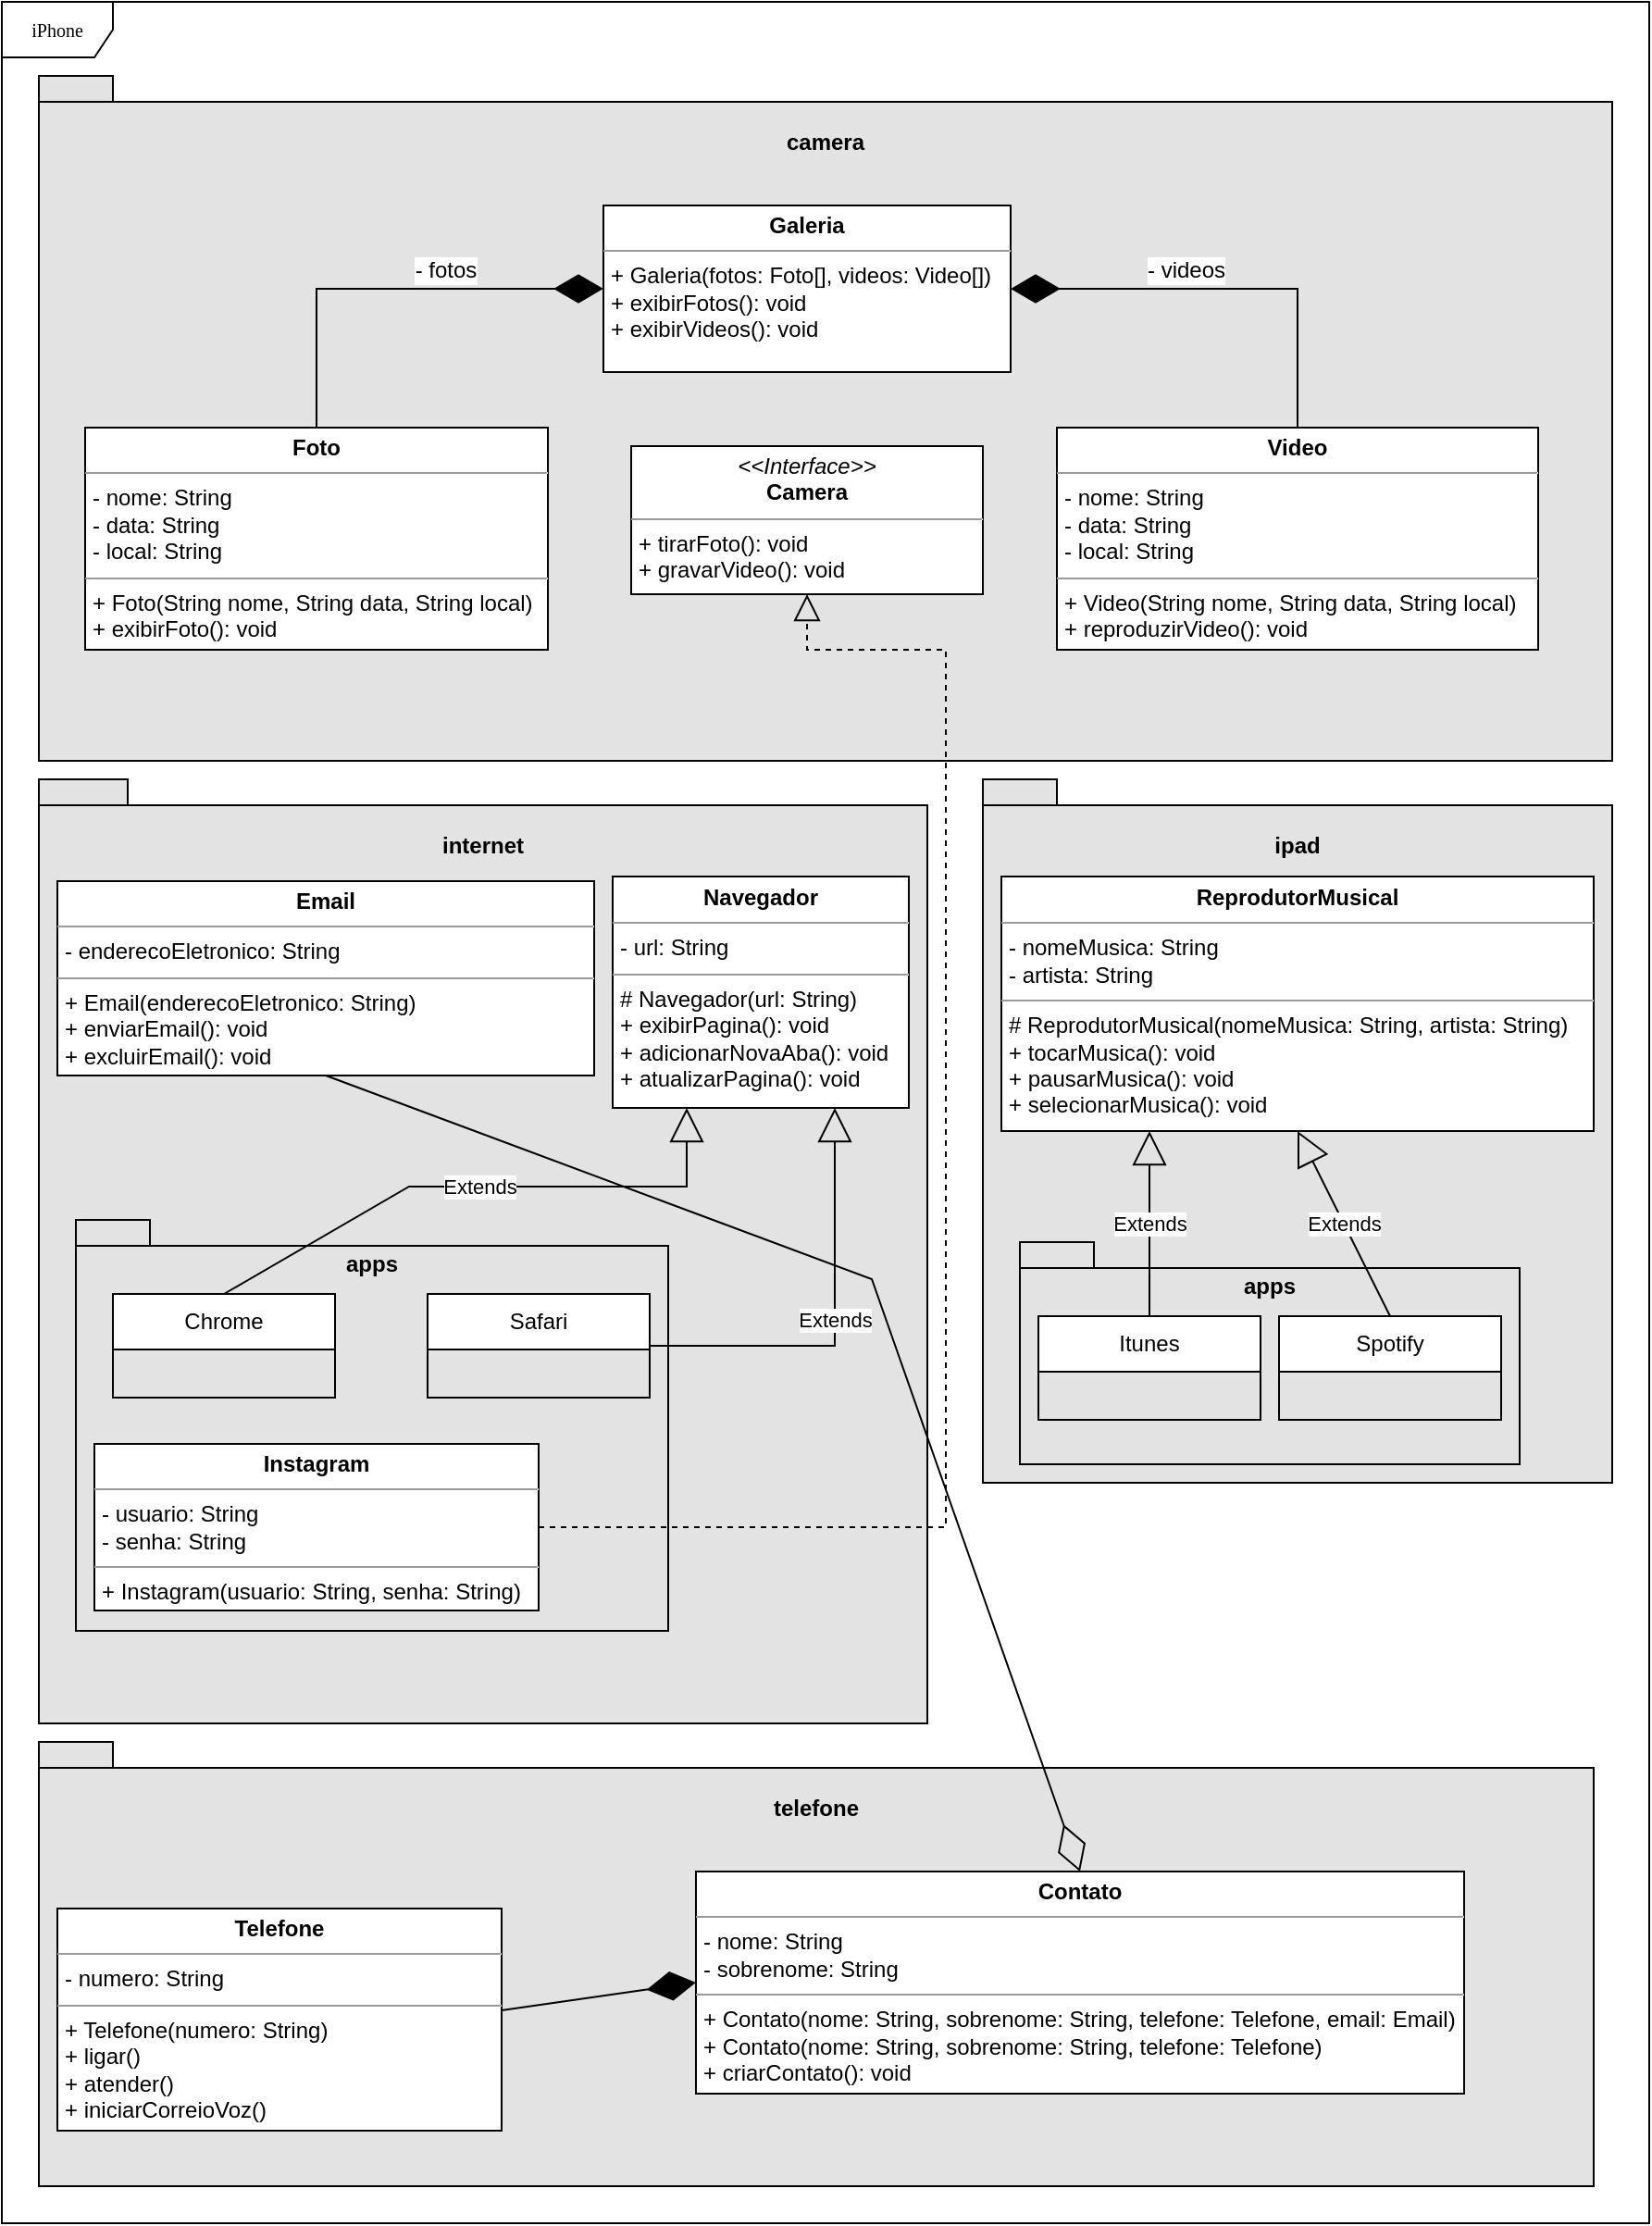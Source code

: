 <mxfile version="21.6.8" type="device">
  <diagram name="Page-1" id="c4acf3e9-155e-7222-9cf6-157b1a14988f">
    <mxGraphModel dx="2465" dy="3155" grid="1" gridSize="10" guides="1" tooltips="1" connect="1" arrows="1" fold="1" page="1" pageScale="1" pageWidth="850" pageHeight="1100" background="none" math="0" shadow="0">
      <root>
        <mxCell id="0" />
        <mxCell id="1" parent="0" />
        <mxCell id="Mkw8pJ0zq_z8xdQMw_YS-13" value="iPhone" style="shape=umlFrame;whiteSpace=wrap;html=1;rounded=0;shadow=0;comic=0;labelBackgroundColor=none;strokeWidth=1;fontFamily=Verdana;fontSize=10;align=center;" vertex="1" parent="1">
          <mxGeometry x="-800" y="-1490" width="890" height="1200" as="geometry" />
        </mxCell>
        <mxCell id="Mkw8pJ0zq_z8xdQMw_YS-14" value="&lt;p style=&quot;line-height: 120%;&quot;&gt;internet&lt;/p&gt;" style="shape=folder;fontStyle=1;spacingTop=10;tabWidth=40;tabHeight=14;tabPosition=left;html=1;whiteSpace=wrap;align=center;verticalAlign=top;labelBackgroundColor=none;fillColor=#E3E3E3;" vertex="1" parent="1">
          <mxGeometry x="-780" y="-1070" width="480" height="510" as="geometry" />
        </mxCell>
        <mxCell id="Mkw8pJ0zq_z8xdQMw_YS-19" value="&lt;p style=&quot;margin:0px;margin-top:4px;text-align:center;&quot;&gt;&lt;b&gt;Email&lt;/b&gt;&lt;/p&gt;&lt;hr size=&quot;1&quot;&gt;&lt;p style=&quot;margin:0px;margin-left:4px;&quot;&gt;- enderecoEletronico: String&lt;/p&gt;&lt;hr size=&quot;1&quot;&gt;&lt;p style=&quot;margin:0px;margin-left:4px;&quot;&gt;+ Email(enderecoEletronico: String)&lt;/p&gt;&lt;p style=&quot;margin:0px;margin-left:4px;&quot;&gt;+ enviarEmail(): void&lt;/p&gt;&lt;p style=&quot;margin:0px;margin-left:4px;&quot;&gt;+ excluirEmail(): void&lt;br&gt;&lt;/p&gt;" style="verticalAlign=top;align=left;overflow=fill;fontSize=12;fontFamily=Helvetica;html=1;whiteSpace=wrap;" vertex="1" parent="1">
          <mxGeometry x="-770" y="-1015" width="290" height="105" as="geometry" />
        </mxCell>
        <mxCell id="Mkw8pJ0zq_z8xdQMw_YS-20" value="&lt;p style=&quot;margin:0px;margin-top:4px;text-align:center;&quot;&gt;&lt;b&gt;Navegador&lt;/b&gt;&lt;/p&gt;&lt;hr size=&quot;1&quot;&gt;&lt;p style=&quot;margin:0px;margin-left:4px;&quot;&gt;- url: String&lt;/p&gt;&lt;hr size=&quot;1&quot;&gt;&lt;p style=&quot;margin:0px;margin-left:4px;&quot;&gt;# Navegador(url: String)&lt;/p&gt;&lt;p style=&quot;margin:0px;margin-left:4px;&quot;&gt;+ exibirPagina(): void&lt;/p&gt;&lt;p style=&quot;margin:0px;margin-left:4px;&quot;&gt;+ adicionarNovaAba(): void&lt;br&gt;&lt;/p&gt;&lt;p style=&quot;border-color: var(--border-color); margin: 0px 0px 0px 4px;&quot;&gt;+ atualizarPagina(): void&lt;br style=&quot;border-color: var(--border-color);&quot;&gt;&lt;/p&gt;&lt;p style=&quot;border-color: var(--border-color); margin: 0px 0px 0px 4px;&quot;&gt;&lt;br style=&quot;border-color: var(--border-color);&quot;&gt;&lt;/p&gt;" style="verticalAlign=top;align=left;overflow=fill;fontSize=12;fontFamily=Helvetica;html=1;whiteSpace=wrap;" vertex="1" parent="1">
          <mxGeometry x="-470" y="-1017.5" width="160" height="125" as="geometry" />
        </mxCell>
        <mxCell id="Mkw8pJ0zq_z8xdQMw_YS-59" value="apps" style="shape=folder;fontStyle=1;spacingTop=10;tabWidth=40;tabHeight=14;tabPosition=left;html=1;whiteSpace=wrap;verticalAlign=top;gradientColor=none;fillColor=#E3E3E3;" vertex="1" parent="1">
          <mxGeometry x="-760" y="-832" width="320" height="222" as="geometry" />
        </mxCell>
        <mxCell id="Mkw8pJ0zq_z8xdQMw_YS-61" value="Chrome" style="swimlane;fontStyle=0;childLayout=stackLayout;horizontal=1;startSize=30;fillColor=default;horizontalStack=0;resizeParent=1;resizeParentMax=0;resizeLast=0;collapsible=1;marginBottom=0;whiteSpace=wrap;html=1;" vertex="1" parent="1">
          <mxGeometry x="-740" y="-792" width="120" height="56" as="geometry" />
        </mxCell>
        <mxCell id="Mkw8pJ0zq_z8xdQMw_YS-65" value="Safari" style="swimlane;fontStyle=0;childLayout=stackLayout;horizontal=1;startSize=30;fillColor=default;horizontalStack=0;resizeParent=1;resizeParentMax=0;resizeLast=0;collapsible=1;marginBottom=0;whiteSpace=wrap;html=1;" vertex="1" parent="1">
          <mxGeometry x="-570" y="-792" width="120" height="56" as="geometry" />
        </mxCell>
        <mxCell id="Mkw8pJ0zq_z8xdQMw_YS-77" value="&lt;p style=&quot;line-height: 120%;&quot;&gt;ipad&lt;/p&gt;" style="shape=folder;fontStyle=1;spacingTop=10;tabWidth=40;tabHeight=14;tabPosition=left;html=1;whiteSpace=wrap;align=center;verticalAlign=top;labelBackgroundColor=none;fillColor=#E3E3E3;" vertex="1" parent="1">
          <mxGeometry x="-270" y="-1070" width="340" height="380" as="geometry" />
        </mxCell>
        <mxCell id="Mkw8pJ0zq_z8xdQMw_YS-79" value="&lt;p style=&quot;margin:0px;margin-top:4px;text-align:center;&quot;&gt;&lt;b&gt;ReprodutorMusical&lt;/b&gt;&lt;/p&gt;&lt;hr size=&quot;1&quot;&gt;&lt;p style=&quot;margin:0px;margin-left:4px;&quot;&gt;- nomeMusica: String&lt;/p&gt;&lt;p style=&quot;margin:0px;margin-left:4px;&quot;&gt;- artista: String&lt;/p&gt;&lt;hr size=&quot;1&quot;&gt;&lt;p style=&quot;margin:0px;margin-left:4px;&quot;&gt;#&amp;nbsp;ReprodutorMusical(nomeMusica: String, artista: String)&lt;/p&gt;&lt;p style=&quot;margin:0px;margin-left:4px;&quot;&gt;+ tocarMusica(): void&lt;/p&gt;&lt;p style=&quot;margin:0px;margin-left:4px;&quot;&gt;&lt;span style=&quot;background-color: initial;&quot;&gt;+ pausarMusica(): void&lt;/span&gt;&lt;br&gt;&lt;/p&gt;&lt;p style=&quot;border-color: var(--border-color); margin: 0px 0px 0px 4px;&quot;&gt;+ selecionarMusica(): void&lt;br style=&quot;border-color: var(--border-color);&quot;&gt;&lt;/p&gt;&lt;p style=&quot;border-color: var(--border-color); margin: 0px 0px 0px 4px;&quot;&gt;&lt;br style=&quot;border-color: var(--border-color);&quot;&gt;&lt;/p&gt;" style="verticalAlign=top;align=left;overflow=fill;fontSize=12;fontFamily=Helvetica;html=1;whiteSpace=wrap;" vertex="1" parent="1">
          <mxGeometry x="-260" y="-1017.5" width="320" height="137.5" as="geometry" />
        </mxCell>
        <mxCell id="Mkw8pJ0zq_z8xdQMw_YS-80" value="apps" style="shape=folder;fontStyle=1;spacingTop=10;tabWidth=40;tabHeight=14;tabPosition=left;html=1;whiteSpace=wrap;verticalAlign=top;gradientColor=none;fillColor=#E3E3E3;" vertex="1" parent="1">
          <mxGeometry x="-250" y="-820" width="270" height="120" as="geometry" />
        </mxCell>
        <mxCell id="Mkw8pJ0zq_z8xdQMw_YS-81" value="Itunes" style="swimlane;fontStyle=0;childLayout=stackLayout;horizontal=1;startSize=30;fillColor=default;horizontalStack=0;resizeParent=1;resizeParentMax=0;resizeLast=0;collapsible=1;marginBottom=0;whiteSpace=wrap;html=1;" vertex="1" parent="1">
          <mxGeometry x="-240" y="-780" width="120" height="56" as="geometry" />
        </mxCell>
        <mxCell id="Mkw8pJ0zq_z8xdQMw_YS-82" value="Spotify" style="swimlane;fontStyle=0;childLayout=stackLayout;horizontal=1;startSize=30;fillColor=default;horizontalStack=0;resizeParent=1;resizeParentMax=0;resizeLast=0;collapsible=1;marginBottom=0;whiteSpace=wrap;html=1;" vertex="1" parent="1">
          <mxGeometry x="-110" y="-780" width="120" height="56" as="geometry" />
        </mxCell>
        <mxCell id="Mkw8pJ0zq_z8xdQMw_YS-83" value="Extends" style="endArrow=block;endSize=16;endFill=0;html=1;rounded=0;labelBackgroundColor=default;entryX=0.25;entryY=1;entryDx=0;entryDy=0;" edge="1" parent="1" source="Mkw8pJ0zq_z8xdQMw_YS-81" target="Mkw8pJ0zq_z8xdQMw_YS-79">
          <mxGeometry width="160" relative="1" as="geometry">
            <mxPoint x="-330" y="-907.5" as="sourcePoint" />
            <mxPoint x="-170" y="-880" as="targetPoint" />
          </mxGeometry>
        </mxCell>
        <mxCell id="Mkw8pJ0zq_z8xdQMw_YS-84" value="Extends" style="endArrow=block;endSize=16;endFill=0;html=1;rounded=0;exitX=0.5;exitY=0;exitDx=0;exitDy=0;labelBackgroundColor=default;entryX=0.5;entryY=1;entryDx=0;entryDy=0;" edge="1" parent="1" source="Mkw8pJ0zq_z8xdQMw_YS-82" target="Mkw8pJ0zq_z8xdQMw_YS-79">
          <mxGeometry width="160" relative="1" as="geometry">
            <mxPoint x="-250" y="-907.5" as="sourcePoint" />
            <mxPoint x="-170" y="-830" as="targetPoint" />
          </mxGeometry>
        </mxCell>
        <mxCell id="Mkw8pJ0zq_z8xdQMw_YS-90" value="&lt;p style=&quot;margin:0px;margin-top:4px;text-align:center;&quot;&gt;&lt;b&gt;Instagram&lt;/b&gt;&lt;/p&gt;&lt;hr size=&quot;1&quot;&gt;&lt;p style=&quot;margin:0px;margin-left:4px;&quot;&gt;- usuario: String&lt;/p&gt;&lt;p style=&quot;margin:0px;margin-left:4px;&quot;&gt;- senha: String&lt;/p&gt;&lt;hr size=&quot;1&quot;&gt;&lt;p style=&quot;border-color: var(--border-color); margin: 0px 0px 0px 4px;&quot;&gt;+ Instagram(usuario: String, senha: String)&lt;/p&gt;" style="verticalAlign=top;align=left;overflow=fill;fontSize=12;fontFamily=Helvetica;html=1;whiteSpace=wrap;" vertex="1" parent="1">
          <mxGeometry x="-750" y="-711" width="240" height="90" as="geometry" />
        </mxCell>
        <mxCell id="Mkw8pJ0zq_z8xdQMw_YS-91" value="&lt;p style=&quot;line-height: 120%;&quot;&gt;camera&lt;/p&gt;" style="shape=folder;fontStyle=1;spacingTop=10;tabWidth=40;tabHeight=14;tabPosition=left;html=1;whiteSpace=wrap;align=center;verticalAlign=top;labelBackgroundColor=none;fillColor=#E3E3E3;" vertex="1" parent="1">
          <mxGeometry x="-780" y="-1450" width="850" height="370" as="geometry" />
        </mxCell>
        <mxCell id="Mkw8pJ0zq_z8xdQMw_YS-92" value="&lt;p style=&quot;margin:0px;margin-top:4px;text-align:center;&quot;&gt;&lt;b&gt;Galeria&lt;/b&gt;&lt;/p&gt;&lt;hr size=&quot;1&quot;&gt;&lt;p style=&quot;margin:0px;margin-left:4px;&quot;&gt;&lt;span style=&quot;background-color: initial;&quot;&gt;+ Galeria(fotos: Foto[], videos: Video[])&lt;/span&gt;&lt;br&gt;&lt;/p&gt;&lt;p style=&quot;margin:0px;margin-left:4px;&quot;&gt;+ exibir&lt;span style=&quot;background-color: initial;&quot;&gt;Fotos(): void&lt;/span&gt;&lt;/p&gt;&lt;p style=&quot;margin:0px;margin-left:4px;&quot;&gt;&lt;span style=&quot;background-color: initial;&quot;&gt;+ exibirVideos(): void&lt;/span&gt;&lt;/p&gt;&lt;p style=&quot;border-color: var(--border-color); margin: 0px 0px 0px 4px;&quot;&gt;&lt;br style=&quot;border-color: var(--border-color);&quot;&gt;&lt;/p&gt;" style="verticalAlign=top;align=left;overflow=fill;fontSize=12;fontFamily=Helvetica;html=1;whiteSpace=wrap;" vertex="1" parent="1">
          <mxGeometry x="-475" y="-1380" width="220" height="90" as="geometry" />
        </mxCell>
        <mxCell id="Mkw8pJ0zq_z8xdQMw_YS-95" value="Extends" style="endArrow=block;endSize=16;endFill=0;html=1;rounded=0;exitX=0.5;exitY=0;exitDx=0;exitDy=0;entryX=0.25;entryY=1;entryDx=0;entryDy=0;" edge="1" parent="1" source="Mkw8pJ0zq_z8xdQMw_YS-61" target="Mkw8pJ0zq_z8xdQMw_YS-20">
          <mxGeometry width="160" relative="1" as="geometry">
            <mxPoint x="-560" y="-880" as="sourcePoint" />
            <mxPoint x="-400" y="-880" as="targetPoint" />
            <Array as="points">
              <mxPoint x="-580" y="-850" />
              <mxPoint x="-430" y="-850" />
            </Array>
          </mxGeometry>
        </mxCell>
        <mxCell id="Mkw8pJ0zq_z8xdQMw_YS-96" value="Extends" style="endArrow=block;endSize=16;endFill=0;html=1;rounded=0;exitX=1;exitY=0.5;exitDx=0;exitDy=0;entryX=0.75;entryY=1;entryDx=0;entryDy=0;" edge="1" parent="1" source="Mkw8pJ0zq_z8xdQMw_YS-65" target="Mkw8pJ0zq_z8xdQMw_YS-20">
          <mxGeometry width="160" relative="1" as="geometry">
            <mxPoint x="-525" y="-782" as="sourcePoint" />
            <mxPoint x="-375" y="-882" as="targetPoint" />
            <Array as="points">
              <mxPoint x="-350" y="-764" />
              <mxPoint x="-350" y="-790" />
            </Array>
          </mxGeometry>
        </mxCell>
        <mxCell id="Mkw8pJ0zq_z8xdQMw_YS-99" value="&lt;p style=&quot;margin:0px;margin-top:4px;text-align:center;&quot;&gt;&lt;b&gt;Foto&lt;/b&gt;&lt;/p&gt;&lt;hr size=&quot;1&quot;&gt;&lt;p style=&quot;margin:0px;margin-left:4px;&quot;&gt;&lt;span style=&quot;background-color: initial;&quot;&gt;- nome: String&lt;/span&gt;&lt;br&gt;&lt;/p&gt;&lt;p style=&quot;margin:0px;margin-left:4px;&quot;&gt;- data: String&lt;/p&gt;&lt;p style=&quot;margin:0px;margin-left:4px;&quot;&gt;- local: String&lt;/p&gt;&lt;hr size=&quot;1&quot;&gt;&lt;p style=&quot;margin:0px;margin-left:4px;&quot;&gt;+ Foto(String nome, String data, String local)&lt;/p&gt;&lt;p style=&quot;margin:0px;margin-left:4px;&quot;&gt;+ exibir&lt;span style=&quot;background-color: initial;&quot;&gt;Foto(): void&lt;/span&gt;&lt;/p&gt;" style="verticalAlign=top;align=left;overflow=fill;fontSize=12;fontFamily=Helvetica;html=1;whiteSpace=wrap;" vertex="1" parent="1">
          <mxGeometry x="-755" y="-1260" width="250" height="120" as="geometry" />
        </mxCell>
        <mxCell id="Mkw8pJ0zq_z8xdQMw_YS-100" value="&lt;p style=&quot;margin:0px;margin-top:4px;text-align:center;&quot;&gt;&lt;b&gt;Video&lt;/b&gt;&lt;/p&gt;&lt;hr size=&quot;1&quot;&gt;&lt;p style=&quot;margin:0px;margin-left:4px;&quot;&gt;&lt;span style=&quot;background-color: initial;&quot;&gt;- nome: String&lt;/span&gt;&lt;br&gt;&lt;/p&gt;&lt;p style=&quot;margin:0px;margin-left:4px;&quot;&gt;- data: String&lt;/p&gt;&lt;p style=&quot;margin:0px;margin-left:4px;&quot;&gt;- local: String&lt;/p&gt;&lt;hr size=&quot;1&quot;&gt;&lt;p style=&quot;margin:0px;margin-left:4px;&quot;&gt;+ Video(String nome, String data, String local)&lt;/p&gt;&lt;p style=&quot;margin:0px;margin-left:4px;&quot;&gt;+ reproduzirVideo&lt;span style=&quot;background-color: initial;&quot;&gt;(): void&lt;/span&gt;&lt;/p&gt;" style="verticalAlign=top;align=left;overflow=fill;fontSize=12;fontFamily=Helvetica;html=1;whiteSpace=wrap;" vertex="1" parent="1">
          <mxGeometry x="-230" y="-1260" width="260" height="120" as="geometry" />
        </mxCell>
        <mxCell id="Mkw8pJ0zq_z8xdQMw_YS-104" value="" style="endArrow=diamondThin;endFill=1;endSize=24;html=1;rounded=0;exitX=0.5;exitY=0;exitDx=0;exitDy=0;entryX=0;entryY=0.5;entryDx=0;entryDy=0;" edge="1" parent="1" source="Mkw8pJ0zq_z8xdQMw_YS-99" target="Mkw8pJ0zq_z8xdQMw_YS-92">
          <mxGeometry width="160" relative="1" as="geometry">
            <mxPoint x="-360" y="-1140" as="sourcePoint" />
            <mxPoint x="-200" y="-1140" as="targetPoint" />
            <Array as="points">
              <mxPoint x="-630" y="-1335" />
            </Array>
          </mxGeometry>
        </mxCell>
        <mxCell id="Mkw8pJ0zq_z8xdQMw_YS-105" value="- fotos" style="text;html=1;strokeColor=none;fillColor=none;align=center;verticalAlign=middle;whiteSpace=wrap;rounded=0;labelBackgroundColor=default;" vertex="1" parent="1">
          <mxGeometry x="-590" y="-1360" width="60" height="30" as="geometry" />
        </mxCell>
        <mxCell id="Mkw8pJ0zq_z8xdQMw_YS-106" value="" style="endArrow=diamondThin;endFill=1;endSize=24;html=1;rounded=0;exitX=0.5;exitY=0;exitDx=0;exitDy=0;entryX=1;entryY=0.5;entryDx=0;entryDy=0;" edge="1" parent="1" source="Mkw8pJ0zq_z8xdQMw_YS-100" target="Mkw8pJ0zq_z8xdQMw_YS-92">
          <mxGeometry width="160" relative="1" as="geometry">
            <mxPoint x="-160" y="-1285" as="sourcePoint" />
            <mxPoint y="-1360" as="targetPoint" />
            <Array as="points">
              <mxPoint x="-100" y="-1335" />
            </Array>
          </mxGeometry>
        </mxCell>
        <mxCell id="Mkw8pJ0zq_z8xdQMw_YS-107" value="- videos" style="text;html=1;strokeColor=none;fillColor=none;align=center;verticalAlign=middle;whiteSpace=wrap;rounded=0;labelBackgroundColor=default;" vertex="1" parent="1">
          <mxGeometry x="-190" y="-1360" width="60" height="30" as="geometry" />
        </mxCell>
        <mxCell id="Mkw8pJ0zq_z8xdQMw_YS-109" value="&lt;p style=&quot;margin:0px;margin-top:4px;text-align:center;&quot;&gt;&lt;i&gt;&amp;lt;&amp;lt;Interface&amp;gt;&amp;gt;&lt;/i&gt;&lt;br&gt;&lt;b&gt;Camera&lt;/b&gt;&lt;/p&gt;&lt;hr size=&quot;1&quot;&gt;&lt;p style=&quot;margin:0px;margin-left:4px;&quot;&gt;&lt;/p&gt;&lt;p style=&quot;margin:0px;margin-left:4px;&quot;&gt;+ tirarFoto(): void&lt;br&gt;+ gravarVideo(): void&lt;/p&gt;" style="verticalAlign=top;align=left;overflow=fill;fontSize=12;fontFamily=Helvetica;html=1;whiteSpace=wrap;" vertex="1" parent="1">
          <mxGeometry x="-460" y="-1250" width="190" height="80" as="geometry" />
        </mxCell>
        <mxCell id="Mkw8pJ0zq_z8xdQMw_YS-110" value="" style="endArrow=block;dashed=1;endFill=0;endSize=12;html=1;rounded=0;exitX=1;exitY=0.5;exitDx=0;exitDy=0;entryX=0.5;entryY=1;entryDx=0;entryDy=0;" edge="1" parent="1" source="Mkw8pJ0zq_z8xdQMw_YS-90" target="Mkw8pJ0zq_z8xdQMw_YS-109">
          <mxGeometry width="160" relative="1" as="geometry">
            <mxPoint x="-435" y="-721.63" as="sourcePoint" />
            <mxPoint x="-380" y="-1170" as="targetPoint" />
            <Array as="points">
              <mxPoint x="-290" y="-666" />
              <mxPoint x="-290" y="-1140" />
              <mxPoint x="-365" y="-1140" />
            </Array>
          </mxGeometry>
        </mxCell>
        <mxCell id="Mkw8pJ0zq_z8xdQMw_YS-113" value="&lt;p style=&quot;line-height: 120%;&quot;&gt;telefone&lt;/p&gt;" style="shape=folder;fontStyle=1;spacingTop=10;tabWidth=40;tabHeight=14;tabPosition=left;html=1;whiteSpace=wrap;align=center;verticalAlign=top;labelBackgroundColor=none;fillColor=#E3E3E3;" vertex="1" parent="1">
          <mxGeometry x="-780" y="-550" width="840" height="240" as="geometry" />
        </mxCell>
        <mxCell id="Mkw8pJ0zq_z8xdQMw_YS-114" value="&lt;p style=&quot;margin:0px;margin-top:4px;text-align:center;&quot;&gt;&lt;b&gt;Telefone&lt;/b&gt;&lt;/p&gt;&lt;hr size=&quot;1&quot;&gt;&lt;p style=&quot;margin:0px;margin-left:4px;&quot;&gt;- numero: String&lt;br&gt;&lt;/p&gt;&lt;hr size=&quot;1&quot;&gt;&lt;p style=&quot;border-color: var(--border-color); margin: 0px 0px 0px 4px;&quot;&gt;+ Telefone(numero: String)&lt;/p&gt;&lt;p style=&quot;border-color: var(--border-color); margin: 0px 0px 0px 4px;&quot;&gt;+ ligar()&lt;/p&gt;&lt;p style=&quot;border-color: var(--border-color); margin: 0px 0px 0px 4px;&quot;&gt;+ atender()&lt;/p&gt;&lt;p style=&quot;border-color: var(--border-color); margin: 0px 0px 0px 4px;&quot;&gt;+ iniciarCorreioVoz()&lt;/p&gt;" style="verticalAlign=top;align=left;overflow=fill;fontSize=12;fontFamily=Helvetica;html=1;whiteSpace=wrap;" vertex="1" parent="1">
          <mxGeometry x="-770" y="-460" width="240" height="120" as="geometry" />
        </mxCell>
        <mxCell id="Mkw8pJ0zq_z8xdQMw_YS-115" value="&lt;p style=&quot;margin:0px;margin-top:4px;text-align:center;&quot;&gt;&lt;b&gt;Contato&lt;/b&gt;&lt;/p&gt;&lt;hr size=&quot;1&quot;&gt;&lt;p style=&quot;margin:0px;margin-left:4px;&quot;&gt;- nome: String&lt;br&gt;&lt;/p&gt;&lt;p style=&quot;margin:0px;margin-left:4px;&quot;&gt;- sobrenome: String&lt;/p&gt;&lt;hr size=&quot;1&quot;&gt;&lt;p style=&quot;border-color: var(--border-color); margin: 0px 0px 0px 4px;&quot;&gt;+ Contato(nome: String, sobrenome: String, telefone: Telefone, email: Email)&lt;/p&gt;&lt;p style=&quot;border-color: var(--border-color); margin: 0px 0px 0px 4px;&quot;&gt;+ Contato(nome: String, sobrenome: String, telefone: Telefone)&lt;/p&gt;&lt;p style=&quot;border-color: var(--border-color); margin: 0px 0px 0px 4px;&quot;&gt;+ criarContato(): void&lt;/p&gt;" style="verticalAlign=top;align=left;overflow=fill;fontSize=12;fontFamily=Helvetica;html=1;whiteSpace=wrap;" vertex="1" parent="1">
          <mxGeometry x="-425" y="-480" width="415" height="120" as="geometry" />
        </mxCell>
        <mxCell id="Mkw8pJ0zq_z8xdQMw_YS-124" value="" style="endArrow=diamondThin;endFill=1;endSize=24;html=1;rounded=0;entryX=0;entryY=0.5;entryDx=0;entryDy=0;" edge="1" parent="1" target="Mkw8pJ0zq_z8xdQMw_YS-115">
          <mxGeometry width="160" relative="1" as="geometry">
            <mxPoint x="-530" y="-405" as="sourcePoint" />
            <mxPoint x="-430" y="-401" as="targetPoint" />
          </mxGeometry>
        </mxCell>
        <mxCell id="Mkw8pJ0zq_z8xdQMw_YS-125" value="" style="endArrow=diamondThin;endFill=0;endSize=24;html=1;rounded=0;entryX=0.5;entryY=0;entryDx=0;entryDy=0;exitX=0.5;exitY=1;exitDx=0;exitDy=0;" edge="1" parent="1" source="Mkw8pJ0zq_z8xdQMw_YS-19" target="Mkw8pJ0zq_z8xdQMw_YS-115">
          <mxGeometry width="160" relative="1" as="geometry">
            <mxPoint x="-330" y="-520" as="sourcePoint" />
            <mxPoint x="-170" y="-520" as="targetPoint" />
            <Array as="points">
              <mxPoint x="-330" y="-800" />
            </Array>
          </mxGeometry>
        </mxCell>
      </root>
    </mxGraphModel>
  </diagram>
</mxfile>

